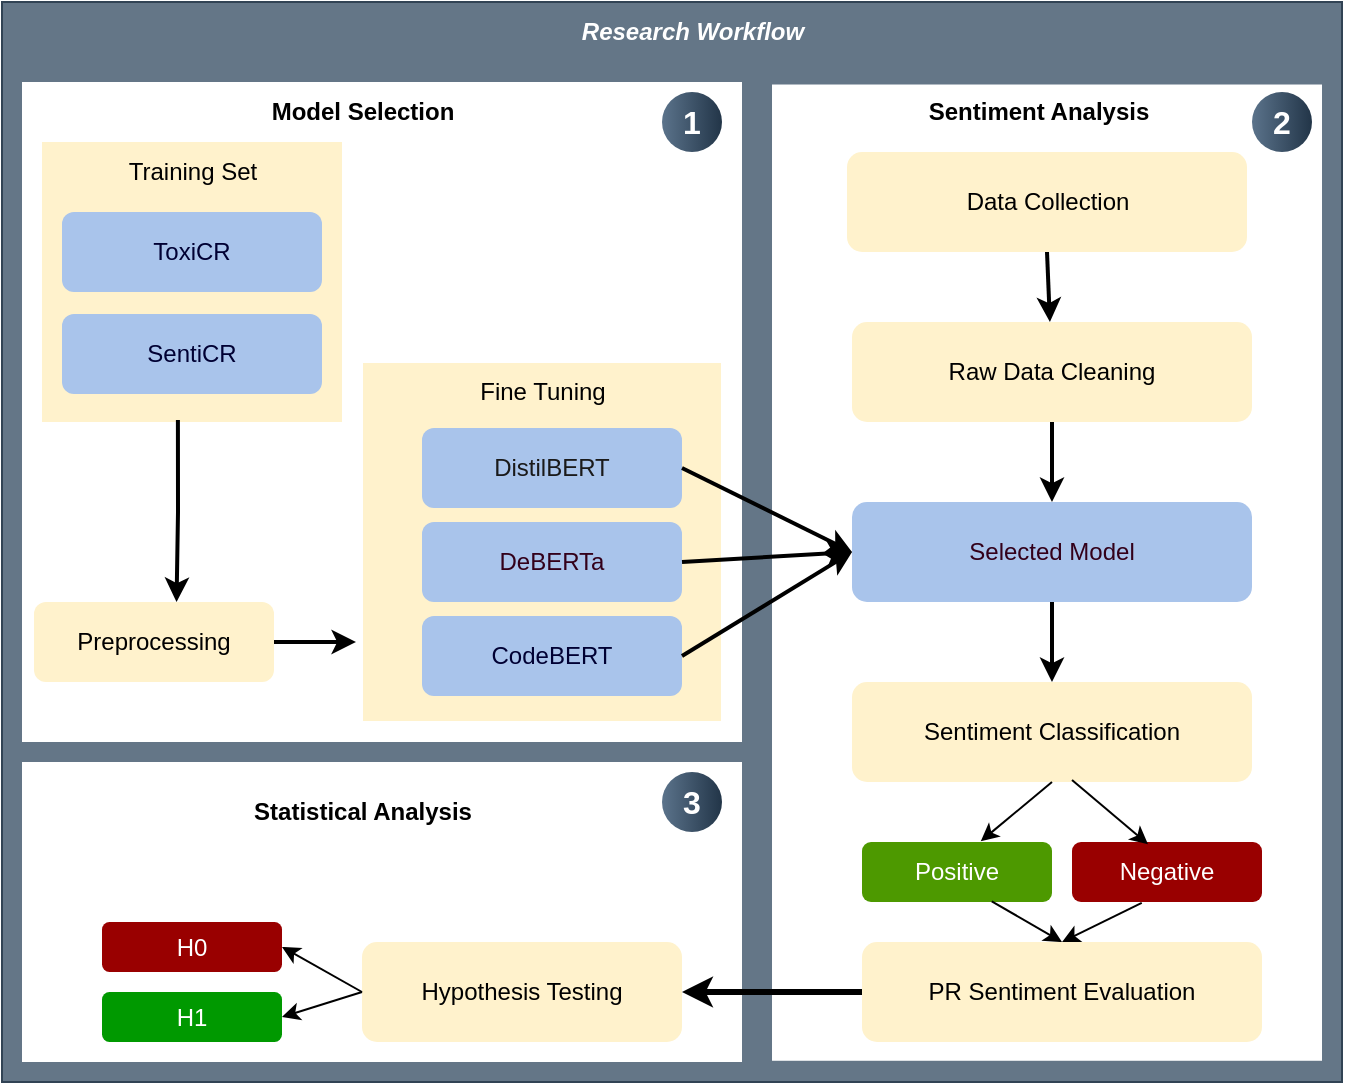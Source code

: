 <mxfile version="26.0.14">
  <diagram id="C5RBs43oDa-KdzZeNtuy" name="Page-1">
    <mxGraphModel dx="2261" dy="1954" grid="1" gridSize="10" guides="1" tooltips="1" connect="1" arrows="1" fold="1" page="1" pageScale="1" pageWidth="827" pageHeight="1169" math="0" shadow="0">
      <root>
        <mxCell id="WIyWlLk6GJQsqaUBKTNV-0" />
        <mxCell id="WIyWlLk6GJQsqaUBKTNV-1" parent="WIyWlLk6GJQsqaUBKTNV-0" />
        <mxCell id="0TnW1u57xazoF34CUL4B-78" value="" style="rounded=0;whiteSpace=wrap;html=1;fillColor=#647687;strokeColor=#314354;fontColor=#ffffff;" parent="WIyWlLk6GJQsqaUBKTNV-1" vertex="1">
          <mxGeometry x="-270" y="-210" width="670" height="540" as="geometry" />
        </mxCell>
        <mxCell id="0TnW1u57xazoF34CUL4B-69" value="" style="rounded=0;whiteSpace=wrap;html=1;strokeColor=none;" parent="WIyWlLk6GJQsqaUBKTNV-1" vertex="1">
          <mxGeometry x="-260" y="170" width="360" height="150" as="geometry" />
        </mxCell>
        <mxCell id="0TnW1u57xazoF34CUL4B-54" value="" style="rounded=0;whiteSpace=wrap;html=1;rotation=-90;strokeColor=none;" parent="WIyWlLk6GJQsqaUBKTNV-1" vertex="1">
          <mxGeometry x="8.44" y="-62.18" width="488.13" height="275" as="geometry" />
        </mxCell>
        <mxCell id="0TnW1u57xazoF34CUL4B-40" value="" style="rounded=0;whiteSpace=wrap;html=1;rotation=-90;strokeColor=none;" parent="WIyWlLk6GJQsqaUBKTNV-1" vertex="1">
          <mxGeometry x="-245" y="-185" width="330" height="360" as="geometry" />
        </mxCell>
        <mxCell id="0TnW1u57xazoF34CUL4B-42" value="" style="rounded=0;whiteSpace=wrap;html=1;fillColor=#fff2cc;strokeColor=none;" parent="WIyWlLk6GJQsqaUBKTNV-1" vertex="1">
          <mxGeometry x="-250" y="-140" width="150" height="140" as="geometry" />
        </mxCell>
        <mxCell id="0TnW1u57xazoF34CUL4B-22" value="" style="whiteSpace=wrap;html=1;aspect=fixed;fillColor=#fff2cc;strokeColor=#FFFFFF;" parent="WIyWlLk6GJQsqaUBKTNV-1" vertex="1">
          <mxGeometry x="-90" y="-30" width="180" height="180" as="geometry" />
        </mxCell>
        <mxCell id="WIyWlLk6GJQsqaUBKTNV-3" value="&lt;font style=&quot;color: rgb(51, 0, 26);&quot;&gt;Selected Model&lt;/font&gt;" style="rounded=1;whiteSpace=wrap;html=1;fontSize=12;glass=0;strokeWidth=1;shadow=0;fillColor=#A9C4EB;strokeColor=none;" parent="WIyWlLk6GJQsqaUBKTNV-1" vertex="1">
          <mxGeometry x="155" y="40" width="200" height="50" as="geometry" />
        </mxCell>
        <mxCell id="WIyWlLk6GJQsqaUBKTNV-7" value="Sentiment Classification" style="rounded=1;whiteSpace=wrap;html=1;fontSize=12;glass=0;strokeWidth=1;shadow=0;fillColor=#fff2cc;strokeColor=none;" parent="WIyWlLk6GJQsqaUBKTNV-1" vertex="1">
          <mxGeometry x="155" y="130" width="200" height="50" as="geometry" />
        </mxCell>
        <mxCell id="WIyWlLk6GJQsqaUBKTNV-11" value="Positive" style="rounded=1;whiteSpace=wrap;html=1;fontSize=12;glass=0;strokeWidth=1;shadow=0;fillColor=#4D9900;fontColor=#ffffff;strokeColor=none;" parent="WIyWlLk6GJQsqaUBKTNV-1" vertex="1">
          <mxGeometry x="160" y="210" width="95" height="30" as="geometry" />
        </mxCell>
        <mxCell id="WIyWlLk6GJQsqaUBKTNV-12" value="Negative" style="rounded=1;whiteSpace=wrap;html=1;fontSize=12;glass=0;strokeWidth=1;shadow=0;fillColor=#990000;fontColor=#ffffff;strokeColor=none;" parent="WIyWlLk6GJQsqaUBKTNV-1" vertex="1">
          <mxGeometry x="265" y="210" width="95" height="30" as="geometry" />
        </mxCell>
        <mxCell id="0TnW1u57xazoF34CUL4B-1" value="Raw Data Cleaning" style="rounded=1;whiteSpace=wrap;html=1;fontSize=12;glass=0;strokeWidth=1;shadow=0;fillColor=#fff2cc;strokeColor=none;" parent="WIyWlLk6GJQsqaUBKTNV-1" vertex="1">
          <mxGeometry x="155" y="-50" width="200" height="50" as="geometry" />
        </mxCell>
        <mxCell id="0TnW1u57xazoF34CUL4B-3" value="Data Collection" style="rounded=1;whiteSpace=wrap;html=1;fontSize=12;glass=0;strokeWidth=1;shadow=0;fillColor=#fff2cc;strokeColor=none;" parent="WIyWlLk6GJQsqaUBKTNV-1" vertex="1">
          <mxGeometry x="152.5" y="-135" width="200" height="50" as="geometry" />
        </mxCell>
        <mxCell id="0TnW1u57xazoF34CUL4B-5" value="&lt;font style=&quot;color: rgb(26, 26, 26);&quot;&gt;DistilBERT&lt;/font&gt;" style="rounded=1;whiteSpace=wrap;html=1;fontSize=12;glass=0;strokeWidth=1;shadow=0;fillColor=#A9C4EB;fontColor=#ffffff;strokeColor=none;" parent="WIyWlLk6GJQsqaUBKTNV-1" vertex="1">
          <mxGeometry x="-60" y="3" width="130" height="40" as="geometry" />
        </mxCell>
        <mxCell id="0TnW1u57xazoF34CUL4B-8" value="" style="endArrow=classic;html=1;rounded=0;exitX=1;exitY=0.5;exitDx=0;exitDy=0;entryX=0;entryY=0.5;entryDx=0;entryDy=0;strokeWidth=2;" parent="WIyWlLk6GJQsqaUBKTNV-1" source="0TnW1u57xazoF34CUL4B-5" target="WIyWlLk6GJQsqaUBKTNV-3" edge="1">
          <mxGeometry width="50" height="50" relative="1" as="geometry">
            <mxPoint x="65.96" y="60.0" as="sourcePoint" />
            <mxPoint x="130" y="80" as="targetPoint" />
            <Array as="points" />
          </mxGeometry>
        </mxCell>
        <mxCell id="0TnW1u57xazoF34CUL4B-10" value="DeBERTa" style="rounded=1;whiteSpace=wrap;html=1;fontSize=12;glass=0;strokeWidth=1;shadow=0;fillColor=#A9C4EB;fontColor=#33001A;strokeColor=none;" parent="WIyWlLk6GJQsqaUBKTNV-1" vertex="1">
          <mxGeometry x="-60" y="50" width="130" height="40" as="geometry" />
        </mxCell>
        <mxCell id="0TnW1u57xazoF34CUL4B-11" value="CodeBERT" style="rounded=1;whiteSpace=wrap;html=1;fontSize=12;glass=0;strokeWidth=1;shadow=0;fillColor=#A9C4EB;fontColor=#000033;strokeColor=none;" parent="WIyWlLk6GJQsqaUBKTNV-1" vertex="1">
          <mxGeometry x="-60" y="97" width="130" height="40" as="geometry" />
        </mxCell>
        <mxCell id="0TnW1u57xazoF34CUL4B-12" value="" style="endArrow=classic;html=1;rounded=0;exitX=1;exitY=0.5;exitDx=0;exitDy=0;entryX=0;entryY=0.5;entryDx=0;entryDy=0;strokeWidth=2;" parent="WIyWlLk6GJQsqaUBKTNV-1" source="0TnW1u57xazoF34CUL4B-10" target="WIyWlLk6GJQsqaUBKTNV-3" edge="1">
          <mxGeometry width="50" height="50" relative="1" as="geometry">
            <mxPoint x="70" y="94.5" as="sourcePoint" />
            <mxPoint x="120" y="100" as="targetPoint" />
            <Array as="points" />
          </mxGeometry>
        </mxCell>
        <mxCell id="0TnW1u57xazoF34CUL4B-13" value="" style="endArrow=classic;html=1;rounded=0;exitX=1;exitY=0.5;exitDx=0;exitDy=0;entryX=0;entryY=0.5;entryDx=0;entryDy=0;strokeWidth=2;" parent="WIyWlLk6GJQsqaUBKTNV-1" source="0TnW1u57xazoF34CUL4B-11" target="WIyWlLk6GJQsqaUBKTNV-3" edge="1">
          <mxGeometry width="50" height="50" relative="1" as="geometry">
            <mxPoint x="70.0" y="150" as="sourcePoint" />
            <mxPoint x="164.04" y="177.48" as="targetPoint" />
            <Array as="points" />
          </mxGeometry>
        </mxCell>
        <mxCell id="0TnW1u57xazoF34CUL4B-17" value="ToxiCR" style="rounded=1;whiteSpace=wrap;html=1;fontSize=12;glass=0;strokeWidth=1;shadow=0;fillColor=#A9C4EB;fontColor=#000033;strokeColor=none;" parent="WIyWlLk6GJQsqaUBKTNV-1" vertex="1">
          <mxGeometry x="-240" y="-105" width="130" height="40" as="geometry" />
        </mxCell>
        <mxCell id="0TnW1u57xazoF34CUL4B-18" value="SentiCR" style="rounded=1;whiteSpace=wrap;html=1;fontSize=12;glass=0;strokeWidth=1;shadow=0;fillColor=#A9C4EB;fontColor=#000033;strokeColor=none;" parent="WIyWlLk6GJQsqaUBKTNV-1" vertex="1">
          <mxGeometry x="-240" y="-54" width="130" height="40" as="geometry" />
        </mxCell>
        <mxCell id="0TnW1u57xazoF34CUL4B-20" value="Training Set" style="text;html=1;align=center;verticalAlign=middle;resizable=0;points=[];autosize=1;strokeColor=none;fillColor=none;" parent="WIyWlLk6GJQsqaUBKTNV-1" vertex="1">
          <mxGeometry x="-230" y="-140" width="110" height="30" as="geometry" />
        </mxCell>
        <mxCell id="0TnW1u57xazoF34CUL4B-23" value="Fine Tuning" style="text;html=1;align=center;verticalAlign=middle;resizable=0;points=[];autosize=1;strokeColor=none;fillColor=none;" parent="WIyWlLk6GJQsqaUBKTNV-1" vertex="1">
          <mxGeometry x="-55" y="-30" width="110" height="30" as="geometry" />
        </mxCell>
        <mxCell id="0TnW1u57xazoF34CUL4B-25" value="" style="endArrow=classic;html=1;rounded=0;exitX=0.55;exitY=0.98;exitDx=0;exitDy=0;entryX=0.4;entryY=0.038;entryDx=0;entryDy=0;entryPerimeter=0;exitPerimeter=0;" parent="WIyWlLk6GJQsqaUBKTNV-1" source="WIyWlLk6GJQsqaUBKTNV-7" target="WIyWlLk6GJQsqaUBKTNV-12" edge="1">
          <mxGeometry width="50" height="50" relative="1" as="geometry">
            <mxPoint x="220.0" y="220" as="sourcePoint" />
            <mxPoint x="270" y="280" as="targetPoint" />
          </mxGeometry>
        </mxCell>
        <mxCell id="0TnW1u57xazoF34CUL4B-26" value="" style="endArrow=classic;html=1;rounded=0;entryX=0.625;entryY=-0.012;entryDx=0;entryDy=0;entryPerimeter=0;exitX=0.5;exitY=1;exitDx=0;exitDy=0;" parent="WIyWlLk6GJQsqaUBKTNV-1" source="WIyWlLk6GJQsqaUBKTNV-7" target="WIyWlLk6GJQsqaUBKTNV-11" edge="1">
          <mxGeometry width="50" height="50" relative="1" as="geometry">
            <mxPoint x="220" y="220" as="sourcePoint" />
            <mxPoint x="150" y="280" as="targetPoint" />
          </mxGeometry>
        </mxCell>
        <mxCell id="0TnW1u57xazoF34CUL4B-27" value="" style="endArrow=classic;html=1;rounded=0;exitX=0.367;exitY=1.013;exitDx=0;exitDy=0;exitPerimeter=0;entryX=0.5;entryY=0;entryDx=0;entryDy=0;" parent="WIyWlLk6GJQsqaUBKTNV-1" source="WIyWlLk6GJQsqaUBKTNV-12" target="0TnW1u57xazoF34CUL4B-29" edge="1">
          <mxGeometry width="50" height="50" relative="1" as="geometry">
            <mxPoint x="225" y="370" as="sourcePoint" />
            <mxPoint x="275" y="320" as="targetPoint" />
          </mxGeometry>
        </mxCell>
        <mxCell id="0TnW1u57xazoF34CUL4B-28" value="" style="endArrow=classic;html=1;rounded=0;exitX=0.683;exitY=0.988;exitDx=0;exitDy=0;exitPerimeter=0;entryX=0.5;entryY=0;entryDx=0;entryDy=0;" parent="WIyWlLk6GJQsqaUBKTNV-1" source="WIyWlLk6GJQsqaUBKTNV-11" target="0TnW1u57xazoF34CUL4B-29" edge="1">
          <mxGeometry width="50" height="50" relative="1" as="geometry">
            <mxPoint x="210" y="370" as="sourcePoint" />
            <mxPoint x="160" y="320" as="targetPoint" />
          </mxGeometry>
        </mxCell>
        <mxCell id="0TnW1u57xazoF34CUL4B-57" style="edgeStyle=orthogonalEdgeStyle;rounded=0;orthogonalLoop=1;jettySize=auto;html=1;entryX=1;entryY=0.5;entryDx=0;entryDy=0;strokeWidth=3;" parent="WIyWlLk6GJQsqaUBKTNV-1" source="0TnW1u57xazoF34CUL4B-29" target="0TnW1u57xazoF34CUL4B-30" edge="1">
          <mxGeometry relative="1" as="geometry" />
        </mxCell>
        <mxCell id="0TnW1u57xazoF34CUL4B-29" value="PR Sentiment Evaluation" style="rounded=1;whiteSpace=wrap;html=1;fontSize=12;glass=0;strokeWidth=1;shadow=0;fillColor=#fff2cc;strokeColor=none;" parent="WIyWlLk6GJQsqaUBKTNV-1" vertex="1">
          <mxGeometry x="160" y="260" width="200" height="50" as="geometry" />
        </mxCell>
        <mxCell id="0TnW1u57xazoF34CUL4B-30" value="Hypothesis Testing" style="rounded=1;whiteSpace=wrap;html=1;fontSize=12;glass=0;strokeWidth=1;shadow=0;fillColor=#fff2cc;strokeColor=none;" parent="WIyWlLk6GJQsqaUBKTNV-1" vertex="1">
          <mxGeometry x="-90" y="260" width="160" height="50" as="geometry" />
        </mxCell>
        <mxCell id="0TnW1u57xazoF34CUL4B-37" value="" style="endArrow=classic;html=1;rounded=0;exitX=0.5;exitY=1;exitDx=0;exitDy=0;entryX=0.5;entryY=0;entryDx=0;entryDy=0;strokeWidth=2;" parent="WIyWlLk6GJQsqaUBKTNV-1" source="0TnW1u57xazoF34CUL4B-1" target="WIyWlLk6GJQsqaUBKTNV-3" edge="1">
          <mxGeometry width="50" height="50" relative="1" as="geometry">
            <mxPoint x="200" y="240" as="sourcePoint" />
            <mxPoint x="250" y="190" as="targetPoint" />
          </mxGeometry>
        </mxCell>
        <mxCell id="0TnW1u57xazoF34CUL4B-38" value="" style="endArrow=classic;html=1;rounded=0;exitX=0.5;exitY=1;exitDx=0;exitDy=0;strokeWidth=2;" parent="WIyWlLk6GJQsqaUBKTNV-1" source="WIyWlLk6GJQsqaUBKTNV-3" target="WIyWlLk6GJQsqaUBKTNV-7" edge="1">
          <mxGeometry width="50" height="50" relative="1" as="geometry">
            <mxPoint x="200" y="240" as="sourcePoint" />
            <mxPoint x="250" y="190" as="targetPoint" />
          </mxGeometry>
        </mxCell>
        <mxCell id="0TnW1u57xazoF34CUL4B-41" value="&lt;b&gt;Model Selection&lt;/b&gt;" style="text;html=1;align=center;verticalAlign=middle;resizable=0;points=[];autosize=1;strokeColor=none;fillColor=none;" parent="WIyWlLk6GJQsqaUBKTNV-1" vertex="1">
          <mxGeometry x="-165" y="-170" width="150" height="30" as="geometry" />
        </mxCell>
        <mxCell id="0TnW1u57xazoF34CUL4B-46" value="Preprocessing" style="rounded=1;whiteSpace=wrap;html=1;fontSize=12;glass=0;strokeWidth=1;shadow=0;fillColor=#fff2cc;strokeColor=none;" parent="WIyWlLk6GJQsqaUBKTNV-1" vertex="1">
          <mxGeometry x="-254" y="90" width="120" height="40" as="geometry" />
        </mxCell>
        <mxCell id="0TnW1u57xazoF34CUL4B-55" value="&lt;b&gt;Sentiment Analysis&lt;/b&gt;" style="text;html=1;align=center;verticalAlign=middle;resizable=0;points=[];autosize=1;strokeColor=none;fillColor=none;" parent="WIyWlLk6GJQsqaUBKTNV-1" vertex="1">
          <mxGeometry x="162.5" y="-170" width="170" height="30" as="geometry" />
        </mxCell>
        <mxCell id="0TnW1u57xazoF34CUL4B-60" style="edgeStyle=orthogonalEdgeStyle;rounded=0;orthogonalLoop=1;jettySize=auto;html=1;entryX=0.594;entryY=0;entryDx=0;entryDy=0;entryPerimeter=0;strokeWidth=2;exitX=0.453;exitY=0.993;exitDx=0;exitDy=0;exitPerimeter=0;" parent="WIyWlLk6GJQsqaUBKTNV-1" source="0TnW1u57xazoF34CUL4B-42" target="0TnW1u57xazoF34CUL4B-46" edge="1">
          <mxGeometry relative="1" as="geometry" />
        </mxCell>
        <mxCell id="0TnW1u57xazoF34CUL4B-62" value="H0" style="rounded=1;whiteSpace=wrap;html=1;fontSize=12;glass=0;strokeWidth=1;shadow=0;fillColor=#990000;fontColor=#ffffff;strokeColor=none;" parent="WIyWlLk6GJQsqaUBKTNV-1" vertex="1">
          <mxGeometry x="-220" y="250" width="90" height="25" as="geometry" />
        </mxCell>
        <mxCell id="0TnW1u57xazoF34CUL4B-64" value="H1" style="rounded=1;whiteSpace=wrap;html=1;fontSize=12;glass=0;strokeWidth=1;shadow=0;fillColor=#009900;fontColor=#ffffff;strokeColor=none;" parent="WIyWlLk6GJQsqaUBKTNV-1" vertex="1">
          <mxGeometry x="-220" y="285" width="90" height="25" as="geometry" />
        </mxCell>
        <mxCell id="0TnW1u57xazoF34CUL4B-67" value="" style="endArrow=classic;html=1;rounded=0;exitX=0;exitY=0.5;exitDx=0;exitDy=0;entryX=1;entryY=0.5;entryDx=0;entryDy=0;" parent="WIyWlLk6GJQsqaUBKTNV-1" source="0TnW1u57xazoF34CUL4B-30" target="0TnW1u57xazoF34CUL4B-62" edge="1">
          <mxGeometry width="50" height="50" relative="1" as="geometry">
            <mxPoint x="-80" y="240" as="sourcePoint" />
            <mxPoint x="-30" y="190" as="targetPoint" />
          </mxGeometry>
        </mxCell>
        <mxCell id="0TnW1u57xazoF34CUL4B-68" value="" style="endArrow=classic;html=1;rounded=0;entryX=1;entryY=0.5;entryDx=0;entryDy=0;exitX=0;exitY=0.5;exitDx=0;exitDy=0;" parent="WIyWlLk6GJQsqaUBKTNV-1" source="0TnW1u57xazoF34CUL4B-30" target="0TnW1u57xazoF34CUL4B-64" edge="1">
          <mxGeometry width="50" height="50" relative="1" as="geometry">
            <mxPoint x="-70" y="260" as="sourcePoint" />
            <mxPoint x="-80" y="220" as="targetPoint" />
          </mxGeometry>
        </mxCell>
        <mxCell id="0TnW1u57xazoF34CUL4B-70" value="" style="endArrow=classic;html=1;rounded=0;exitX=0.5;exitY=1;exitDx=0;exitDy=0;strokeWidth=2;" parent="WIyWlLk6GJQsqaUBKTNV-1" source="0TnW1u57xazoF34CUL4B-3" target="0TnW1u57xazoF34CUL4B-1" edge="1">
          <mxGeometry width="50" height="50" relative="1" as="geometry">
            <mxPoint x="290" y="230" as="sourcePoint" />
            <mxPoint x="340" y="180" as="targetPoint" />
          </mxGeometry>
        </mxCell>
        <mxCell id="0TnW1u57xazoF34CUL4B-71" value="1" style="ellipse;whiteSpace=wrap;html=1;aspect=fixed;rotation=0;gradientColor=#223548;strokeColor=none;gradientDirection=east;fillColor=#5b738b;rounded=0;pointerEvents=0;fontFamily=Helvetica;fontSize=16;fontColor=#FFFFFF;spacingTop=4;spacingBottom=4;spacingLeft=4;spacingRight=4;points=[];fontStyle=1" parent="WIyWlLk6GJQsqaUBKTNV-1" vertex="1">
          <mxGeometry x="60" y="-165" width="30" height="30" as="geometry" />
        </mxCell>
        <mxCell id="0TnW1u57xazoF34CUL4B-72" value="2" style="ellipse;whiteSpace=wrap;html=1;aspect=fixed;rotation=0;gradientColor=#223548;strokeColor=none;gradientDirection=east;fillColor=#5b738b;rounded=0;pointerEvents=0;fontFamily=Helvetica;fontSize=16;fontColor=#FFFFFF;spacingTop=4;spacingBottom=4;spacingLeft=4;spacingRight=4;points=[];fontStyle=1" parent="WIyWlLk6GJQsqaUBKTNV-1" vertex="1">
          <mxGeometry x="355" y="-165" width="30" height="30" as="geometry" />
        </mxCell>
        <mxCell id="0TnW1u57xazoF34CUL4B-73" value="3" style="ellipse;whiteSpace=wrap;html=1;aspect=fixed;rotation=0;gradientColor=#223548;strokeColor=none;gradientDirection=east;fillColor=#5b738b;rounded=0;pointerEvents=0;fontFamily=Helvetica;fontSize=16;fontColor=#FFFFFF;spacingTop=4;spacingBottom=4;spacingLeft=4;spacingRight=4;points=[];fontStyle=1" parent="WIyWlLk6GJQsqaUBKTNV-1" vertex="1">
          <mxGeometry x="60" y="175" width="30" height="30" as="geometry" />
        </mxCell>
        <mxCell id="0TnW1u57xazoF34CUL4B-76" value="" style="endArrow=classic;html=1;rounded=0;exitX=1;exitY=0.5;exitDx=0;exitDy=0;strokeWidth=2;" parent="WIyWlLk6GJQsqaUBKTNV-1" source="0TnW1u57xazoF34CUL4B-46" edge="1">
          <mxGeometry width="50" height="50" relative="1" as="geometry">
            <mxPoint x="-126" y="118" as="sourcePoint" />
            <mxPoint x="-93" y="110" as="targetPoint" />
          </mxGeometry>
        </mxCell>
        <mxCell id="0TnW1u57xazoF34CUL4B-77" value="&lt;span style=&quot;text-wrap-mode: wrap;&quot;&gt;&lt;b&gt;Statistical Analysis&lt;/b&gt;&lt;/span&gt;" style="text;html=1;align=center;verticalAlign=middle;resizable=0;points=[];autosize=1;strokeColor=none;fillColor=none;" parent="WIyWlLk6GJQsqaUBKTNV-1" vertex="1">
          <mxGeometry x="-175" y="180" width="170" height="30" as="geometry" />
        </mxCell>
        <mxCell id="0TnW1u57xazoF34CUL4B-79" value="&lt;b&gt;&lt;i&gt;&lt;font color=&quot;#ffffff&quot;&gt;Research Workflow&lt;/font&gt;&lt;/i&gt;&lt;/b&gt;" style="text;html=1;align=center;verticalAlign=middle;resizable=0;points=[];autosize=1;strokeColor=none;fillColor=none;" parent="WIyWlLk6GJQsqaUBKTNV-1" vertex="1">
          <mxGeometry x="-10" y="-210" width="170" height="30" as="geometry" />
        </mxCell>
      </root>
    </mxGraphModel>
  </diagram>
</mxfile>

